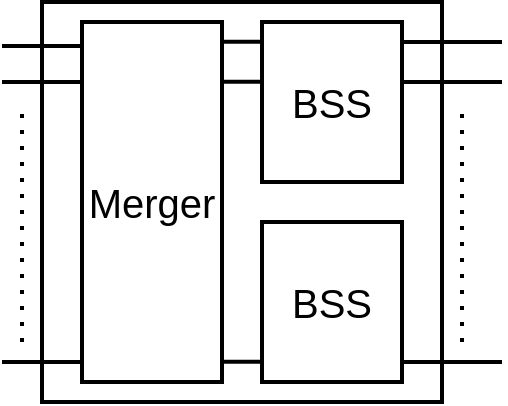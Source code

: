 <mxfile version="13.3.9" type="device"><diagram id="JisQKFPwnQy5XGW7skmZ" name="Page-1"><mxGraphModel dx="461" dy="273" grid="1" gridSize="10" guides="1" tooltips="1" connect="1" arrows="1" fold="1" page="1" pageScale="1" pageWidth="850" pageHeight="1100" math="0" shadow="0"><root><mxCell id="0"/><mxCell id="1" parent="0"/><mxCell id="T9eU4zfXfL4P1QgQzA8o-1" value="" style="whiteSpace=wrap;html=1;aspect=fixed;strokeWidth=2;" parent="1" vertex="1"><mxGeometry x="280" y="280" width="200" height="200" as="geometry"/></mxCell><mxCell id="T9eU4zfXfL4P1QgQzA8o-2" value="&lt;font style=&quot;font-size: 20px&quot;&gt;Merger&lt;/font&gt;" style="rounded=0;whiteSpace=wrap;html=1;strokeWidth=2;" parent="1" vertex="1"><mxGeometry x="300" y="290" width="70" height="180" as="geometry"/></mxCell><mxCell id="T9eU4zfXfL4P1QgQzA8o-3" value="&lt;font style=&quot;font-size: 20px&quot;&gt;BSS&lt;/font&gt;" style="rounded=0;whiteSpace=wrap;html=1;strokeWidth=2;" parent="1" vertex="1"><mxGeometry x="390" y="290" width="70" height="80" as="geometry"/></mxCell><mxCell id="T9eU4zfXfL4P1QgQzA8o-4" value="&lt;font style=&quot;font-size: 20px&quot;&gt;BSS&lt;/font&gt;" style="rounded=0;whiteSpace=wrap;html=1;strokeWidth=2;" parent="1" vertex="1"><mxGeometry x="390" y="390" width="70" height="80" as="geometry"/></mxCell><mxCell id="T9eU4zfXfL4P1QgQzA8o-5" value="" style="endArrow=none;html=1;startArrow=none;startFill=0;strokeWidth=2;" parent="1" edge="1"><mxGeometry width="50" height="50" relative="1" as="geometry"><mxPoint x="260" y="302" as="sourcePoint"/><mxPoint x="300" y="302" as="targetPoint"/></mxGeometry></mxCell><mxCell id="T9eU4zfXfL4P1QgQzA8o-6" value="" style="endArrow=none;html=1;startArrow=none;startFill=0;strokeWidth=2;" parent="1" edge="1"><mxGeometry width="50" height="50" relative="1" as="geometry"><mxPoint x="260" y="320" as="sourcePoint"/><mxPoint x="300" y="320" as="targetPoint"/></mxGeometry></mxCell><mxCell id="T9eU4zfXfL4P1QgQzA8o-7" value="" style="endArrow=none;dashed=1;html=1;dashPattern=1 3;strokeWidth=2;" parent="1" edge="1"><mxGeometry width="50" height="50" relative="1" as="geometry"><mxPoint x="270" y="450" as="sourcePoint"/><mxPoint x="270" y="330" as="targetPoint"/></mxGeometry></mxCell><mxCell id="T9eU4zfXfL4P1QgQzA8o-8" value="" style="endArrow=none;html=1;startArrow=none;startFill=0;strokeWidth=2;" parent="1" edge="1"><mxGeometry width="50" height="50" relative="1" as="geometry"><mxPoint x="260" y="460" as="sourcePoint"/><mxPoint x="300" y="460" as="targetPoint"/></mxGeometry></mxCell><mxCell id="T9eU4zfXfL4P1QgQzA8o-9" value="" style="endArrow=none;html=1;startArrow=none;startFill=0;strokeWidth=2;" parent="1" edge="1"><mxGeometry width="50" height="50" relative="1" as="geometry"><mxPoint x="370" y="299.83" as="sourcePoint"/><mxPoint x="390" y="299.83" as="targetPoint"/></mxGeometry></mxCell><mxCell id="T9eU4zfXfL4P1QgQzA8o-10" value="" style="endArrow=none;html=1;startArrow=none;startFill=0;strokeWidth=2;" parent="1" edge="1"><mxGeometry width="50" height="50" relative="1" as="geometry"><mxPoint x="370" y="319.83" as="sourcePoint"/><mxPoint x="390" y="319.83" as="targetPoint"/></mxGeometry></mxCell><mxCell id="T9eU4zfXfL4P1QgQzA8o-11" value="" style="endArrow=none;dashed=1;html=1;dashPattern=1 3;strokeWidth=2;" parent="1" edge="1"><mxGeometry width="50" height="50" relative="1" as="geometry"><mxPoint x="370" y="450" as="sourcePoint"/><mxPoint x="370" y="330" as="targetPoint"/></mxGeometry></mxCell><mxCell id="T9eU4zfXfL4P1QgQzA8o-12" value="" style="endArrow=none;html=1;startArrow=none;startFill=0;strokeWidth=2;" parent="1" edge="1"><mxGeometry width="50" height="50" relative="1" as="geometry"><mxPoint x="370" y="459.83" as="sourcePoint"/><mxPoint x="390" y="459.83" as="targetPoint"/></mxGeometry></mxCell><mxCell id="T9eU4zfXfL4P1QgQzA8o-13" value="" style="endArrow=none;html=1;startArrow=none;startFill=0;strokeWidth=2;" parent="1" edge="1"><mxGeometry width="50" height="50" relative="1" as="geometry"><mxPoint x="460" y="300" as="sourcePoint"/><mxPoint x="510" y="300" as="targetPoint"/></mxGeometry></mxCell><mxCell id="T9eU4zfXfL4P1QgQzA8o-14" value="" style="endArrow=none;html=1;startArrow=none;startFill=0;strokeWidth=2;" parent="1" edge="1"><mxGeometry width="50" height="50" relative="1" as="geometry"><mxPoint x="460" y="320" as="sourcePoint"/><mxPoint x="510" y="320" as="targetPoint"/></mxGeometry></mxCell><mxCell id="T9eU4zfXfL4P1QgQzA8o-15" value="" style="endArrow=none;dashed=1;html=1;dashPattern=1 3;strokeWidth=2;" parent="1" edge="1"><mxGeometry width="50" height="50" relative="1" as="geometry"><mxPoint x="490" y="450" as="sourcePoint"/><mxPoint x="490" y="330" as="targetPoint"/></mxGeometry></mxCell><mxCell id="T9eU4zfXfL4P1QgQzA8o-16" value="" style="endArrow=none;html=1;startArrow=none;startFill=0;strokeWidth=2;" parent="1" edge="1"><mxGeometry width="50" height="50" relative="1" as="geometry"><mxPoint x="460" y="460" as="sourcePoint"/><mxPoint x="510" y="460" as="targetPoint"/></mxGeometry></mxCell></root></mxGraphModel></diagram></mxfile>
